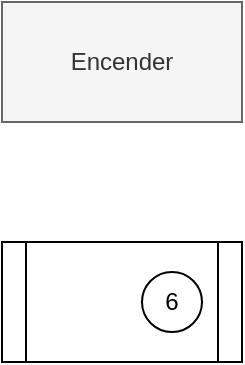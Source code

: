 <mxfile version="13.0.3" type="device"><diagram id="pjaSmuORv8vFVtSA4sAO" name="Page-1"><mxGraphModel dx="723" dy="413" grid="1" gridSize="10" guides="1" tooltips="1" connect="1" arrows="1" fold="1" page="1" pageScale="1" pageWidth="827" pageHeight="1169" math="0" shadow="0"><root><mxCell id="0"/><mxCell id="1" parent="0"/><mxCell id="HZdYIzt0GUKhUhTTzBAi-1" value="Encender" style="rounded=0;whiteSpace=wrap;html=1;fillColor=#f5f5f5;strokeColor=#666666;fontColor=#333333;" vertex="1" parent="1"><mxGeometry x="360" y="300" width="120" height="60" as="geometry"/></mxCell><mxCell id="HZdYIzt0GUKhUhTTzBAi-2" value="" style="shape=process;whiteSpace=wrap;html=1;backgroundOutline=1;" vertex="1" parent="1"><mxGeometry x="360" y="420" width="120" height="60" as="geometry"/></mxCell><mxCell id="HZdYIzt0GUKhUhTTzBAi-3" value="6" style="ellipse;whiteSpace=wrap;html=1;aspect=fixed;" vertex="1" parent="1"><mxGeometry x="430" y="435" width="30" height="30" as="geometry"/></mxCell></root></mxGraphModel></diagram></mxfile>